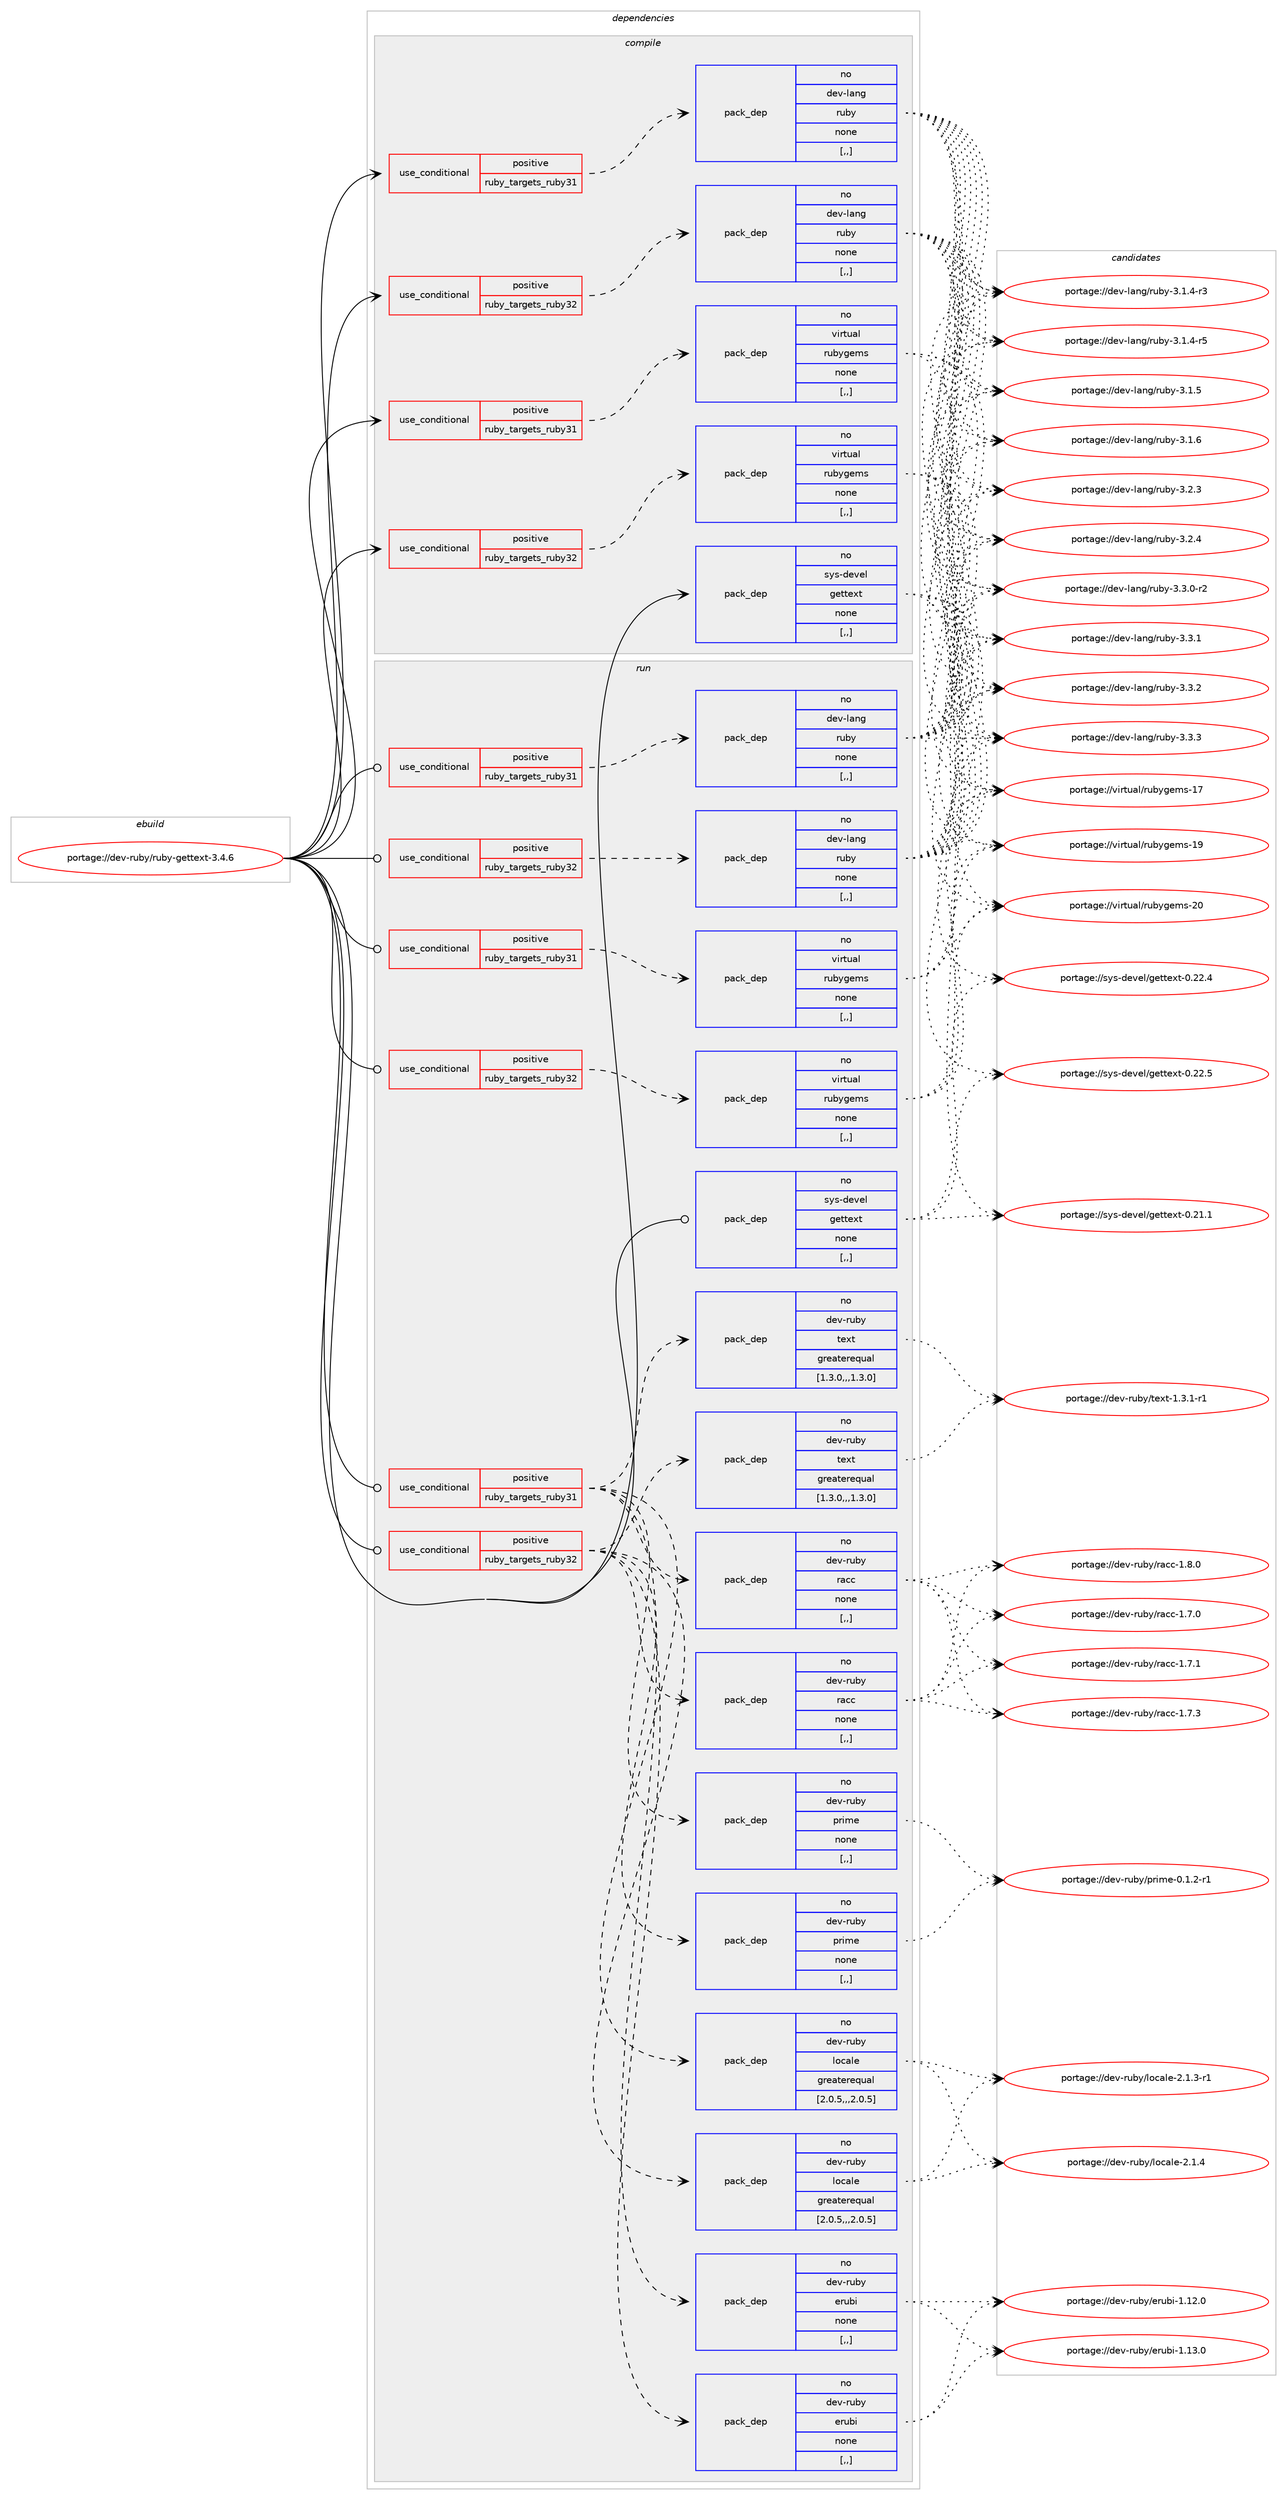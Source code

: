 digraph prolog {

# *************
# Graph options
# *************

newrank=true;
concentrate=true;
compound=true;
graph [rankdir=LR,fontname=Helvetica,fontsize=10,ranksep=1.5];#, ranksep=2.5, nodesep=0.2];
edge  [arrowhead=vee];
node  [fontname=Helvetica,fontsize=10];

# **********
# The ebuild
# **********

subgraph cluster_leftcol {
color=gray;
rank=same;
label=<<i>ebuild</i>>;
id [label="portage://dev-ruby/ruby-gettext-3.4.6", color=red, width=4, href="../dev-ruby/ruby-gettext-3.4.6.svg"];
}

# ****************
# The dependencies
# ****************

subgraph cluster_midcol {
color=gray;
label=<<i>dependencies</i>>;
subgraph cluster_compile {
fillcolor="#eeeeee";
style=filled;
label=<<i>compile</i>>;
subgraph cond54012 {
dependency196490 [label=<<TABLE BORDER="0" CELLBORDER="1" CELLSPACING="0" CELLPADDING="4"><TR><TD ROWSPAN="3" CELLPADDING="10">use_conditional</TD></TR><TR><TD>positive</TD></TR><TR><TD>ruby_targets_ruby31</TD></TR></TABLE>>, shape=none, color=red];
subgraph pack141111 {
dependency196491 [label=<<TABLE BORDER="0" CELLBORDER="1" CELLSPACING="0" CELLPADDING="4" WIDTH="220"><TR><TD ROWSPAN="6" CELLPADDING="30">pack_dep</TD></TR><TR><TD WIDTH="110">no</TD></TR><TR><TD>dev-lang</TD></TR><TR><TD>ruby</TD></TR><TR><TD>none</TD></TR><TR><TD>[,,]</TD></TR></TABLE>>, shape=none, color=blue];
}
dependency196490:e -> dependency196491:w [weight=20,style="dashed",arrowhead="vee"];
}
id:e -> dependency196490:w [weight=20,style="solid",arrowhead="vee"];
subgraph cond54013 {
dependency196492 [label=<<TABLE BORDER="0" CELLBORDER="1" CELLSPACING="0" CELLPADDING="4"><TR><TD ROWSPAN="3" CELLPADDING="10">use_conditional</TD></TR><TR><TD>positive</TD></TR><TR><TD>ruby_targets_ruby31</TD></TR></TABLE>>, shape=none, color=red];
subgraph pack141112 {
dependency196493 [label=<<TABLE BORDER="0" CELLBORDER="1" CELLSPACING="0" CELLPADDING="4" WIDTH="220"><TR><TD ROWSPAN="6" CELLPADDING="30">pack_dep</TD></TR><TR><TD WIDTH="110">no</TD></TR><TR><TD>virtual</TD></TR><TR><TD>rubygems</TD></TR><TR><TD>none</TD></TR><TR><TD>[,,]</TD></TR></TABLE>>, shape=none, color=blue];
}
dependency196492:e -> dependency196493:w [weight=20,style="dashed",arrowhead="vee"];
}
id:e -> dependency196492:w [weight=20,style="solid",arrowhead="vee"];
subgraph cond54014 {
dependency196494 [label=<<TABLE BORDER="0" CELLBORDER="1" CELLSPACING="0" CELLPADDING="4"><TR><TD ROWSPAN="3" CELLPADDING="10">use_conditional</TD></TR><TR><TD>positive</TD></TR><TR><TD>ruby_targets_ruby32</TD></TR></TABLE>>, shape=none, color=red];
subgraph pack141113 {
dependency196495 [label=<<TABLE BORDER="0" CELLBORDER="1" CELLSPACING="0" CELLPADDING="4" WIDTH="220"><TR><TD ROWSPAN="6" CELLPADDING="30">pack_dep</TD></TR><TR><TD WIDTH="110">no</TD></TR><TR><TD>dev-lang</TD></TR><TR><TD>ruby</TD></TR><TR><TD>none</TD></TR><TR><TD>[,,]</TD></TR></TABLE>>, shape=none, color=blue];
}
dependency196494:e -> dependency196495:w [weight=20,style="dashed",arrowhead="vee"];
}
id:e -> dependency196494:w [weight=20,style="solid",arrowhead="vee"];
subgraph cond54015 {
dependency196496 [label=<<TABLE BORDER="0" CELLBORDER="1" CELLSPACING="0" CELLPADDING="4"><TR><TD ROWSPAN="3" CELLPADDING="10">use_conditional</TD></TR><TR><TD>positive</TD></TR><TR><TD>ruby_targets_ruby32</TD></TR></TABLE>>, shape=none, color=red];
subgraph pack141114 {
dependency196497 [label=<<TABLE BORDER="0" CELLBORDER="1" CELLSPACING="0" CELLPADDING="4" WIDTH="220"><TR><TD ROWSPAN="6" CELLPADDING="30">pack_dep</TD></TR><TR><TD WIDTH="110">no</TD></TR><TR><TD>virtual</TD></TR><TR><TD>rubygems</TD></TR><TR><TD>none</TD></TR><TR><TD>[,,]</TD></TR></TABLE>>, shape=none, color=blue];
}
dependency196496:e -> dependency196497:w [weight=20,style="dashed",arrowhead="vee"];
}
id:e -> dependency196496:w [weight=20,style="solid",arrowhead="vee"];
subgraph pack141115 {
dependency196498 [label=<<TABLE BORDER="0" CELLBORDER="1" CELLSPACING="0" CELLPADDING="4" WIDTH="220"><TR><TD ROWSPAN="6" CELLPADDING="30">pack_dep</TD></TR><TR><TD WIDTH="110">no</TD></TR><TR><TD>sys-devel</TD></TR><TR><TD>gettext</TD></TR><TR><TD>none</TD></TR><TR><TD>[,,]</TD></TR></TABLE>>, shape=none, color=blue];
}
id:e -> dependency196498:w [weight=20,style="solid",arrowhead="vee"];
}
subgraph cluster_compileandrun {
fillcolor="#eeeeee";
style=filled;
label=<<i>compile and run</i>>;
}
subgraph cluster_run {
fillcolor="#eeeeee";
style=filled;
label=<<i>run</i>>;
subgraph cond54016 {
dependency196499 [label=<<TABLE BORDER="0" CELLBORDER="1" CELLSPACING="0" CELLPADDING="4"><TR><TD ROWSPAN="3" CELLPADDING="10">use_conditional</TD></TR><TR><TD>positive</TD></TR><TR><TD>ruby_targets_ruby31</TD></TR></TABLE>>, shape=none, color=red];
subgraph pack141116 {
dependency196500 [label=<<TABLE BORDER="0" CELLBORDER="1" CELLSPACING="0" CELLPADDING="4" WIDTH="220"><TR><TD ROWSPAN="6" CELLPADDING="30">pack_dep</TD></TR><TR><TD WIDTH="110">no</TD></TR><TR><TD>dev-lang</TD></TR><TR><TD>ruby</TD></TR><TR><TD>none</TD></TR><TR><TD>[,,]</TD></TR></TABLE>>, shape=none, color=blue];
}
dependency196499:e -> dependency196500:w [weight=20,style="dashed",arrowhead="vee"];
}
id:e -> dependency196499:w [weight=20,style="solid",arrowhead="odot"];
subgraph cond54017 {
dependency196501 [label=<<TABLE BORDER="0" CELLBORDER="1" CELLSPACING="0" CELLPADDING="4"><TR><TD ROWSPAN="3" CELLPADDING="10">use_conditional</TD></TR><TR><TD>positive</TD></TR><TR><TD>ruby_targets_ruby31</TD></TR></TABLE>>, shape=none, color=red];
subgraph pack141117 {
dependency196502 [label=<<TABLE BORDER="0" CELLBORDER="1" CELLSPACING="0" CELLPADDING="4" WIDTH="220"><TR><TD ROWSPAN="6" CELLPADDING="30">pack_dep</TD></TR><TR><TD WIDTH="110">no</TD></TR><TR><TD>dev-ruby</TD></TR><TR><TD>erubi</TD></TR><TR><TD>none</TD></TR><TR><TD>[,,]</TD></TR></TABLE>>, shape=none, color=blue];
}
dependency196501:e -> dependency196502:w [weight=20,style="dashed",arrowhead="vee"];
subgraph pack141118 {
dependency196503 [label=<<TABLE BORDER="0" CELLBORDER="1" CELLSPACING="0" CELLPADDING="4" WIDTH="220"><TR><TD ROWSPAN="6" CELLPADDING="30">pack_dep</TD></TR><TR><TD WIDTH="110">no</TD></TR><TR><TD>dev-ruby</TD></TR><TR><TD>locale</TD></TR><TR><TD>greaterequal</TD></TR><TR><TD>[2.0.5,,,2.0.5]</TD></TR></TABLE>>, shape=none, color=blue];
}
dependency196501:e -> dependency196503:w [weight=20,style="dashed",arrowhead="vee"];
subgraph pack141119 {
dependency196504 [label=<<TABLE BORDER="0" CELLBORDER="1" CELLSPACING="0" CELLPADDING="4" WIDTH="220"><TR><TD ROWSPAN="6" CELLPADDING="30">pack_dep</TD></TR><TR><TD WIDTH="110">no</TD></TR><TR><TD>dev-ruby</TD></TR><TR><TD>prime</TD></TR><TR><TD>none</TD></TR><TR><TD>[,,]</TD></TR></TABLE>>, shape=none, color=blue];
}
dependency196501:e -> dependency196504:w [weight=20,style="dashed",arrowhead="vee"];
subgraph pack141120 {
dependency196505 [label=<<TABLE BORDER="0" CELLBORDER="1" CELLSPACING="0" CELLPADDING="4" WIDTH="220"><TR><TD ROWSPAN="6" CELLPADDING="30">pack_dep</TD></TR><TR><TD WIDTH="110">no</TD></TR><TR><TD>dev-ruby</TD></TR><TR><TD>racc</TD></TR><TR><TD>none</TD></TR><TR><TD>[,,]</TD></TR></TABLE>>, shape=none, color=blue];
}
dependency196501:e -> dependency196505:w [weight=20,style="dashed",arrowhead="vee"];
subgraph pack141121 {
dependency196506 [label=<<TABLE BORDER="0" CELLBORDER="1" CELLSPACING="0" CELLPADDING="4" WIDTH="220"><TR><TD ROWSPAN="6" CELLPADDING="30">pack_dep</TD></TR><TR><TD WIDTH="110">no</TD></TR><TR><TD>dev-ruby</TD></TR><TR><TD>text</TD></TR><TR><TD>greaterequal</TD></TR><TR><TD>[1.3.0,,,1.3.0]</TD></TR></TABLE>>, shape=none, color=blue];
}
dependency196501:e -> dependency196506:w [weight=20,style="dashed",arrowhead="vee"];
}
id:e -> dependency196501:w [weight=20,style="solid",arrowhead="odot"];
subgraph cond54018 {
dependency196507 [label=<<TABLE BORDER="0" CELLBORDER="1" CELLSPACING="0" CELLPADDING="4"><TR><TD ROWSPAN="3" CELLPADDING="10">use_conditional</TD></TR><TR><TD>positive</TD></TR><TR><TD>ruby_targets_ruby31</TD></TR></TABLE>>, shape=none, color=red];
subgraph pack141122 {
dependency196508 [label=<<TABLE BORDER="0" CELLBORDER="1" CELLSPACING="0" CELLPADDING="4" WIDTH="220"><TR><TD ROWSPAN="6" CELLPADDING="30">pack_dep</TD></TR><TR><TD WIDTH="110">no</TD></TR><TR><TD>virtual</TD></TR><TR><TD>rubygems</TD></TR><TR><TD>none</TD></TR><TR><TD>[,,]</TD></TR></TABLE>>, shape=none, color=blue];
}
dependency196507:e -> dependency196508:w [weight=20,style="dashed",arrowhead="vee"];
}
id:e -> dependency196507:w [weight=20,style="solid",arrowhead="odot"];
subgraph cond54019 {
dependency196509 [label=<<TABLE BORDER="0" CELLBORDER="1" CELLSPACING="0" CELLPADDING="4"><TR><TD ROWSPAN="3" CELLPADDING="10">use_conditional</TD></TR><TR><TD>positive</TD></TR><TR><TD>ruby_targets_ruby32</TD></TR></TABLE>>, shape=none, color=red];
subgraph pack141123 {
dependency196510 [label=<<TABLE BORDER="0" CELLBORDER="1" CELLSPACING="0" CELLPADDING="4" WIDTH="220"><TR><TD ROWSPAN="6" CELLPADDING="30">pack_dep</TD></TR><TR><TD WIDTH="110">no</TD></TR><TR><TD>dev-lang</TD></TR><TR><TD>ruby</TD></TR><TR><TD>none</TD></TR><TR><TD>[,,]</TD></TR></TABLE>>, shape=none, color=blue];
}
dependency196509:e -> dependency196510:w [weight=20,style="dashed",arrowhead="vee"];
}
id:e -> dependency196509:w [weight=20,style="solid",arrowhead="odot"];
subgraph cond54020 {
dependency196511 [label=<<TABLE BORDER="0" CELLBORDER="1" CELLSPACING="0" CELLPADDING="4"><TR><TD ROWSPAN="3" CELLPADDING="10">use_conditional</TD></TR><TR><TD>positive</TD></TR><TR><TD>ruby_targets_ruby32</TD></TR></TABLE>>, shape=none, color=red];
subgraph pack141124 {
dependency196512 [label=<<TABLE BORDER="0" CELLBORDER="1" CELLSPACING="0" CELLPADDING="4" WIDTH="220"><TR><TD ROWSPAN="6" CELLPADDING="30">pack_dep</TD></TR><TR><TD WIDTH="110">no</TD></TR><TR><TD>dev-ruby</TD></TR><TR><TD>erubi</TD></TR><TR><TD>none</TD></TR><TR><TD>[,,]</TD></TR></TABLE>>, shape=none, color=blue];
}
dependency196511:e -> dependency196512:w [weight=20,style="dashed",arrowhead="vee"];
subgraph pack141125 {
dependency196513 [label=<<TABLE BORDER="0" CELLBORDER="1" CELLSPACING="0" CELLPADDING="4" WIDTH="220"><TR><TD ROWSPAN="6" CELLPADDING="30">pack_dep</TD></TR><TR><TD WIDTH="110">no</TD></TR><TR><TD>dev-ruby</TD></TR><TR><TD>locale</TD></TR><TR><TD>greaterequal</TD></TR><TR><TD>[2.0.5,,,2.0.5]</TD></TR></TABLE>>, shape=none, color=blue];
}
dependency196511:e -> dependency196513:w [weight=20,style="dashed",arrowhead="vee"];
subgraph pack141126 {
dependency196514 [label=<<TABLE BORDER="0" CELLBORDER="1" CELLSPACING="0" CELLPADDING="4" WIDTH="220"><TR><TD ROWSPAN="6" CELLPADDING="30">pack_dep</TD></TR><TR><TD WIDTH="110">no</TD></TR><TR><TD>dev-ruby</TD></TR><TR><TD>prime</TD></TR><TR><TD>none</TD></TR><TR><TD>[,,]</TD></TR></TABLE>>, shape=none, color=blue];
}
dependency196511:e -> dependency196514:w [weight=20,style="dashed",arrowhead="vee"];
subgraph pack141127 {
dependency196515 [label=<<TABLE BORDER="0" CELLBORDER="1" CELLSPACING="0" CELLPADDING="4" WIDTH="220"><TR><TD ROWSPAN="6" CELLPADDING="30">pack_dep</TD></TR><TR><TD WIDTH="110">no</TD></TR><TR><TD>dev-ruby</TD></TR><TR><TD>racc</TD></TR><TR><TD>none</TD></TR><TR><TD>[,,]</TD></TR></TABLE>>, shape=none, color=blue];
}
dependency196511:e -> dependency196515:w [weight=20,style="dashed",arrowhead="vee"];
subgraph pack141128 {
dependency196516 [label=<<TABLE BORDER="0" CELLBORDER="1" CELLSPACING="0" CELLPADDING="4" WIDTH="220"><TR><TD ROWSPAN="6" CELLPADDING="30">pack_dep</TD></TR><TR><TD WIDTH="110">no</TD></TR><TR><TD>dev-ruby</TD></TR><TR><TD>text</TD></TR><TR><TD>greaterequal</TD></TR><TR><TD>[1.3.0,,,1.3.0]</TD></TR></TABLE>>, shape=none, color=blue];
}
dependency196511:e -> dependency196516:w [weight=20,style="dashed",arrowhead="vee"];
}
id:e -> dependency196511:w [weight=20,style="solid",arrowhead="odot"];
subgraph cond54021 {
dependency196517 [label=<<TABLE BORDER="0" CELLBORDER="1" CELLSPACING="0" CELLPADDING="4"><TR><TD ROWSPAN="3" CELLPADDING="10">use_conditional</TD></TR><TR><TD>positive</TD></TR><TR><TD>ruby_targets_ruby32</TD></TR></TABLE>>, shape=none, color=red];
subgraph pack141129 {
dependency196518 [label=<<TABLE BORDER="0" CELLBORDER="1" CELLSPACING="0" CELLPADDING="4" WIDTH="220"><TR><TD ROWSPAN="6" CELLPADDING="30">pack_dep</TD></TR><TR><TD WIDTH="110">no</TD></TR><TR><TD>virtual</TD></TR><TR><TD>rubygems</TD></TR><TR><TD>none</TD></TR><TR><TD>[,,]</TD></TR></TABLE>>, shape=none, color=blue];
}
dependency196517:e -> dependency196518:w [weight=20,style="dashed",arrowhead="vee"];
}
id:e -> dependency196517:w [weight=20,style="solid",arrowhead="odot"];
subgraph pack141130 {
dependency196519 [label=<<TABLE BORDER="0" CELLBORDER="1" CELLSPACING="0" CELLPADDING="4" WIDTH="220"><TR><TD ROWSPAN="6" CELLPADDING="30">pack_dep</TD></TR><TR><TD WIDTH="110">no</TD></TR><TR><TD>sys-devel</TD></TR><TR><TD>gettext</TD></TR><TR><TD>none</TD></TR><TR><TD>[,,]</TD></TR></TABLE>>, shape=none, color=blue];
}
id:e -> dependency196519:w [weight=20,style="solid",arrowhead="odot"];
}
}

# **************
# The candidates
# **************

subgraph cluster_choices {
rank=same;
color=gray;
label=<<i>candidates</i>>;

subgraph choice141111 {
color=black;
nodesep=1;
choice100101118451089711010347114117981214551464946524511451 [label="portage://dev-lang/ruby-3.1.4-r3", color=red, width=4,href="../dev-lang/ruby-3.1.4-r3.svg"];
choice100101118451089711010347114117981214551464946524511453 [label="portage://dev-lang/ruby-3.1.4-r5", color=red, width=4,href="../dev-lang/ruby-3.1.4-r5.svg"];
choice10010111845108971101034711411798121455146494653 [label="portage://dev-lang/ruby-3.1.5", color=red, width=4,href="../dev-lang/ruby-3.1.5.svg"];
choice10010111845108971101034711411798121455146494654 [label="portage://dev-lang/ruby-3.1.6", color=red, width=4,href="../dev-lang/ruby-3.1.6.svg"];
choice10010111845108971101034711411798121455146504651 [label="portage://dev-lang/ruby-3.2.3", color=red, width=4,href="../dev-lang/ruby-3.2.3.svg"];
choice10010111845108971101034711411798121455146504652 [label="portage://dev-lang/ruby-3.2.4", color=red, width=4,href="../dev-lang/ruby-3.2.4.svg"];
choice100101118451089711010347114117981214551465146484511450 [label="portage://dev-lang/ruby-3.3.0-r2", color=red, width=4,href="../dev-lang/ruby-3.3.0-r2.svg"];
choice10010111845108971101034711411798121455146514649 [label="portage://dev-lang/ruby-3.3.1", color=red, width=4,href="../dev-lang/ruby-3.3.1.svg"];
choice10010111845108971101034711411798121455146514650 [label="portage://dev-lang/ruby-3.3.2", color=red, width=4,href="../dev-lang/ruby-3.3.2.svg"];
choice10010111845108971101034711411798121455146514651 [label="portage://dev-lang/ruby-3.3.3", color=red, width=4,href="../dev-lang/ruby-3.3.3.svg"];
dependency196491:e -> choice100101118451089711010347114117981214551464946524511451:w [style=dotted,weight="100"];
dependency196491:e -> choice100101118451089711010347114117981214551464946524511453:w [style=dotted,weight="100"];
dependency196491:e -> choice10010111845108971101034711411798121455146494653:w [style=dotted,weight="100"];
dependency196491:e -> choice10010111845108971101034711411798121455146494654:w [style=dotted,weight="100"];
dependency196491:e -> choice10010111845108971101034711411798121455146504651:w [style=dotted,weight="100"];
dependency196491:e -> choice10010111845108971101034711411798121455146504652:w [style=dotted,weight="100"];
dependency196491:e -> choice100101118451089711010347114117981214551465146484511450:w [style=dotted,weight="100"];
dependency196491:e -> choice10010111845108971101034711411798121455146514649:w [style=dotted,weight="100"];
dependency196491:e -> choice10010111845108971101034711411798121455146514650:w [style=dotted,weight="100"];
dependency196491:e -> choice10010111845108971101034711411798121455146514651:w [style=dotted,weight="100"];
}
subgraph choice141112 {
color=black;
nodesep=1;
choice118105114116117971084711411798121103101109115454955 [label="portage://virtual/rubygems-17", color=red, width=4,href="../virtual/rubygems-17.svg"];
choice118105114116117971084711411798121103101109115454957 [label="portage://virtual/rubygems-19", color=red, width=4,href="../virtual/rubygems-19.svg"];
choice118105114116117971084711411798121103101109115455048 [label="portage://virtual/rubygems-20", color=red, width=4,href="../virtual/rubygems-20.svg"];
dependency196493:e -> choice118105114116117971084711411798121103101109115454955:w [style=dotted,weight="100"];
dependency196493:e -> choice118105114116117971084711411798121103101109115454957:w [style=dotted,weight="100"];
dependency196493:e -> choice118105114116117971084711411798121103101109115455048:w [style=dotted,weight="100"];
}
subgraph choice141113 {
color=black;
nodesep=1;
choice100101118451089711010347114117981214551464946524511451 [label="portage://dev-lang/ruby-3.1.4-r3", color=red, width=4,href="../dev-lang/ruby-3.1.4-r3.svg"];
choice100101118451089711010347114117981214551464946524511453 [label="portage://dev-lang/ruby-3.1.4-r5", color=red, width=4,href="../dev-lang/ruby-3.1.4-r5.svg"];
choice10010111845108971101034711411798121455146494653 [label="portage://dev-lang/ruby-3.1.5", color=red, width=4,href="../dev-lang/ruby-3.1.5.svg"];
choice10010111845108971101034711411798121455146494654 [label="portage://dev-lang/ruby-3.1.6", color=red, width=4,href="../dev-lang/ruby-3.1.6.svg"];
choice10010111845108971101034711411798121455146504651 [label="portage://dev-lang/ruby-3.2.3", color=red, width=4,href="../dev-lang/ruby-3.2.3.svg"];
choice10010111845108971101034711411798121455146504652 [label="portage://dev-lang/ruby-3.2.4", color=red, width=4,href="../dev-lang/ruby-3.2.4.svg"];
choice100101118451089711010347114117981214551465146484511450 [label="portage://dev-lang/ruby-3.3.0-r2", color=red, width=4,href="../dev-lang/ruby-3.3.0-r2.svg"];
choice10010111845108971101034711411798121455146514649 [label="portage://dev-lang/ruby-3.3.1", color=red, width=4,href="../dev-lang/ruby-3.3.1.svg"];
choice10010111845108971101034711411798121455146514650 [label="portage://dev-lang/ruby-3.3.2", color=red, width=4,href="../dev-lang/ruby-3.3.2.svg"];
choice10010111845108971101034711411798121455146514651 [label="portage://dev-lang/ruby-3.3.3", color=red, width=4,href="../dev-lang/ruby-3.3.3.svg"];
dependency196495:e -> choice100101118451089711010347114117981214551464946524511451:w [style=dotted,weight="100"];
dependency196495:e -> choice100101118451089711010347114117981214551464946524511453:w [style=dotted,weight="100"];
dependency196495:e -> choice10010111845108971101034711411798121455146494653:w [style=dotted,weight="100"];
dependency196495:e -> choice10010111845108971101034711411798121455146494654:w [style=dotted,weight="100"];
dependency196495:e -> choice10010111845108971101034711411798121455146504651:w [style=dotted,weight="100"];
dependency196495:e -> choice10010111845108971101034711411798121455146504652:w [style=dotted,weight="100"];
dependency196495:e -> choice100101118451089711010347114117981214551465146484511450:w [style=dotted,weight="100"];
dependency196495:e -> choice10010111845108971101034711411798121455146514649:w [style=dotted,weight="100"];
dependency196495:e -> choice10010111845108971101034711411798121455146514650:w [style=dotted,weight="100"];
dependency196495:e -> choice10010111845108971101034711411798121455146514651:w [style=dotted,weight="100"];
}
subgraph choice141114 {
color=black;
nodesep=1;
choice118105114116117971084711411798121103101109115454955 [label="portage://virtual/rubygems-17", color=red, width=4,href="../virtual/rubygems-17.svg"];
choice118105114116117971084711411798121103101109115454957 [label="portage://virtual/rubygems-19", color=red, width=4,href="../virtual/rubygems-19.svg"];
choice118105114116117971084711411798121103101109115455048 [label="portage://virtual/rubygems-20", color=red, width=4,href="../virtual/rubygems-20.svg"];
dependency196497:e -> choice118105114116117971084711411798121103101109115454955:w [style=dotted,weight="100"];
dependency196497:e -> choice118105114116117971084711411798121103101109115454957:w [style=dotted,weight="100"];
dependency196497:e -> choice118105114116117971084711411798121103101109115455048:w [style=dotted,weight="100"];
}
subgraph choice141115 {
color=black;
nodesep=1;
choice115121115451001011181011084710310111611610112011645484650494649 [label="portage://sys-devel/gettext-0.21.1", color=red, width=4,href="../sys-devel/gettext-0.21.1.svg"];
choice115121115451001011181011084710310111611610112011645484650504652 [label="portage://sys-devel/gettext-0.22.4", color=red, width=4,href="../sys-devel/gettext-0.22.4.svg"];
choice115121115451001011181011084710310111611610112011645484650504653 [label="portage://sys-devel/gettext-0.22.5", color=red, width=4,href="../sys-devel/gettext-0.22.5.svg"];
dependency196498:e -> choice115121115451001011181011084710310111611610112011645484650494649:w [style=dotted,weight="100"];
dependency196498:e -> choice115121115451001011181011084710310111611610112011645484650504652:w [style=dotted,weight="100"];
dependency196498:e -> choice115121115451001011181011084710310111611610112011645484650504653:w [style=dotted,weight="100"];
}
subgraph choice141116 {
color=black;
nodesep=1;
choice100101118451089711010347114117981214551464946524511451 [label="portage://dev-lang/ruby-3.1.4-r3", color=red, width=4,href="../dev-lang/ruby-3.1.4-r3.svg"];
choice100101118451089711010347114117981214551464946524511453 [label="portage://dev-lang/ruby-3.1.4-r5", color=red, width=4,href="../dev-lang/ruby-3.1.4-r5.svg"];
choice10010111845108971101034711411798121455146494653 [label="portage://dev-lang/ruby-3.1.5", color=red, width=4,href="../dev-lang/ruby-3.1.5.svg"];
choice10010111845108971101034711411798121455146494654 [label="portage://dev-lang/ruby-3.1.6", color=red, width=4,href="../dev-lang/ruby-3.1.6.svg"];
choice10010111845108971101034711411798121455146504651 [label="portage://dev-lang/ruby-3.2.3", color=red, width=4,href="../dev-lang/ruby-3.2.3.svg"];
choice10010111845108971101034711411798121455146504652 [label="portage://dev-lang/ruby-3.2.4", color=red, width=4,href="../dev-lang/ruby-3.2.4.svg"];
choice100101118451089711010347114117981214551465146484511450 [label="portage://dev-lang/ruby-3.3.0-r2", color=red, width=4,href="../dev-lang/ruby-3.3.0-r2.svg"];
choice10010111845108971101034711411798121455146514649 [label="portage://dev-lang/ruby-3.3.1", color=red, width=4,href="../dev-lang/ruby-3.3.1.svg"];
choice10010111845108971101034711411798121455146514650 [label="portage://dev-lang/ruby-3.3.2", color=red, width=4,href="../dev-lang/ruby-3.3.2.svg"];
choice10010111845108971101034711411798121455146514651 [label="portage://dev-lang/ruby-3.3.3", color=red, width=4,href="../dev-lang/ruby-3.3.3.svg"];
dependency196500:e -> choice100101118451089711010347114117981214551464946524511451:w [style=dotted,weight="100"];
dependency196500:e -> choice100101118451089711010347114117981214551464946524511453:w [style=dotted,weight="100"];
dependency196500:e -> choice10010111845108971101034711411798121455146494653:w [style=dotted,weight="100"];
dependency196500:e -> choice10010111845108971101034711411798121455146494654:w [style=dotted,weight="100"];
dependency196500:e -> choice10010111845108971101034711411798121455146504651:w [style=dotted,weight="100"];
dependency196500:e -> choice10010111845108971101034711411798121455146504652:w [style=dotted,weight="100"];
dependency196500:e -> choice100101118451089711010347114117981214551465146484511450:w [style=dotted,weight="100"];
dependency196500:e -> choice10010111845108971101034711411798121455146514649:w [style=dotted,weight="100"];
dependency196500:e -> choice10010111845108971101034711411798121455146514650:w [style=dotted,weight="100"];
dependency196500:e -> choice10010111845108971101034711411798121455146514651:w [style=dotted,weight="100"];
}
subgraph choice141117 {
color=black;
nodesep=1;
choice1001011184511411798121471011141179810545494649504648 [label="portage://dev-ruby/erubi-1.12.0", color=red, width=4,href="../dev-ruby/erubi-1.12.0.svg"];
choice1001011184511411798121471011141179810545494649514648 [label="portage://dev-ruby/erubi-1.13.0", color=red, width=4,href="../dev-ruby/erubi-1.13.0.svg"];
dependency196502:e -> choice1001011184511411798121471011141179810545494649504648:w [style=dotted,weight="100"];
dependency196502:e -> choice1001011184511411798121471011141179810545494649514648:w [style=dotted,weight="100"];
}
subgraph choice141118 {
color=black;
nodesep=1;
choice10010111845114117981214710811199971081014550464946514511449 [label="portage://dev-ruby/locale-2.1.3-r1", color=red, width=4,href="../dev-ruby/locale-2.1.3-r1.svg"];
choice1001011184511411798121471081119997108101455046494652 [label="portage://dev-ruby/locale-2.1.4", color=red, width=4,href="../dev-ruby/locale-2.1.4.svg"];
dependency196503:e -> choice10010111845114117981214710811199971081014550464946514511449:w [style=dotted,weight="100"];
dependency196503:e -> choice1001011184511411798121471081119997108101455046494652:w [style=dotted,weight="100"];
}
subgraph choice141119 {
color=black;
nodesep=1;
choice1001011184511411798121471121141051091014548464946504511449 [label="portage://dev-ruby/prime-0.1.2-r1", color=red, width=4,href="../dev-ruby/prime-0.1.2-r1.svg"];
dependency196504:e -> choice1001011184511411798121471121141051091014548464946504511449:w [style=dotted,weight="100"];
}
subgraph choice141120 {
color=black;
nodesep=1;
choice100101118451141179812147114979999454946554648 [label="portage://dev-ruby/racc-1.7.0", color=red, width=4,href="../dev-ruby/racc-1.7.0.svg"];
choice100101118451141179812147114979999454946554649 [label="portage://dev-ruby/racc-1.7.1", color=red, width=4,href="../dev-ruby/racc-1.7.1.svg"];
choice100101118451141179812147114979999454946554651 [label="portage://dev-ruby/racc-1.7.3", color=red, width=4,href="../dev-ruby/racc-1.7.3.svg"];
choice100101118451141179812147114979999454946564648 [label="portage://dev-ruby/racc-1.8.0", color=red, width=4,href="../dev-ruby/racc-1.8.0.svg"];
dependency196505:e -> choice100101118451141179812147114979999454946554648:w [style=dotted,weight="100"];
dependency196505:e -> choice100101118451141179812147114979999454946554649:w [style=dotted,weight="100"];
dependency196505:e -> choice100101118451141179812147114979999454946554651:w [style=dotted,weight="100"];
dependency196505:e -> choice100101118451141179812147114979999454946564648:w [style=dotted,weight="100"];
}
subgraph choice141121 {
color=black;
nodesep=1;
choice1001011184511411798121471161011201164549465146494511449 [label="portage://dev-ruby/text-1.3.1-r1", color=red, width=4,href="../dev-ruby/text-1.3.1-r1.svg"];
dependency196506:e -> choice1001011184511411798121471161011201164549465146494511449:w [style=dotted,weight="100"];
}
subgraph choice141122 {
color=black;
nodesep=1;
choice118105114116117971084711411798121103101109115454955 [label="portage://virtual/rubygems-17", color=red, width=4,href="../virtual/rubygems-17.svg"];
choice118105114116117971084711411798121103101109115454957 [label="portage://virtual/rubygems-19", color=red, width=4,href="../virtual/rubygems-19.svg"];
choice118105114116117971084711411798121103101109115455048 [label="portage://virtual/rubygems-20", color=red, width=4,href="../virtual/rubygems-20.svg"];
dependency196508:e -> choice118105114116117971084711411798121103101109115454955:w [style=dotted,weight="100"];
dependency196508:e -> choice118105114116117971084711411798121103101109115454957:w [style=dotted,weight="100"];
dependency196508:e -> choice118105114116117971084711411798121103101109115455048:w [style=dotted,weight="100"];
}
subgraph choice141123 {
color=black;
nodesep=1;
choice100101118451089711010347114117981214551464946524511451 [label="portage://dev-lang/ruby-3.1.4-r3", color=red, width=4,href="../dev-lang/ruby-3.1.4-r3.svg"];
choice100101118451089711010347114117981214551464946524511453 [label="portage://dev-lang/ruby-3.1.4-r5", color=red, width=4,href="../dev-lang/ruby-3.1.4-r5.svg"];
choice10010111845108971101034711411798121455146494653 [label="portage://dev-lang/ruby-3.1.5", color=red, width=4,href="../dev-lang/ruby-3.1.5.svg"];
choice10010111845108971101034711411798121455146494654 [label="portage://dev-lang/ruby-3.1.6", color=red, width=4,href="../dev-lang/ruby-3.1.6.svg"];
choice10010111845108971101034711411798121455146504651 [label="portage://dev-lang/ruby-3.2.3", color=red, width=4,href="../dev-lang/ruby-3.2.3.svg"];
choice10010111845108971101034711411798121455146504652 [label="portage://dev-lang/ruby-3.2.4", color=red, width=4,href="../dev-lang/ruby-3.2.4.svg"];
choice100101118451089711010347114117981214551465146484511450 [label="portage://dev-lang/ruby-3.3.0-r2", color=red, width=4,href="../dev-lang/ruby-3.3.0-r2.svg"];
choice10010111845108971101034711411798121455146514649 [label="portage://dev-lang/ruby-3.3.1", color=red, width=4,href="../dev-lang/ruby-3.3.1.svg"];
choice10010111845108971101034711411798121455146514650 [label="portage://dev-lang/ruby-3.3.2", color=red, width=4,href="../dev-lang/ruby-3.3.2.svg"];
choice10010111845108971101034711411798121455146514651 [label="portage://dev-lang/ruby-3.3.3", color=red, width=4,href="../dev-lang/ruby-3.3.3.svg"];
dependency196510:e -> choice100101118451089711010347114117981214551464946524511451:w [style=dotted,weight="100"];
dependency196510:e -> choice100101118451089711010347114117981214551464946524511453:w [style=dotted,weight="100"];
dependency196510:e -> choice10010111845108971101034711411798121455146494653:w [style=dotted,weight="100"];
dependency196510:e -> choice10010111845108971101034711411798121455146494654:w [style=dotted,weight="100"];
dependency196510:e -> choice10010111845108971101034711411798121455146504651:w [style=dotted,weight="100"];
dependency196510:e -> choice10010111845108971101034711411798121455146504652:w [style=dotted,weight="100"];
dependency196510:e -> choice100101118451089711010347114117981214551465146484511450:w [style=dotted,weight="100"];
dependency196510:e -> choice10010111845108971101034711411798121455146514649:w [style=dotted,weight="100"];
dependency196510:e -> choice10010111845108971101034711411798121455146514650:w [style=dotted,weight="100"];
dependency196510:e -> choice10010111845108971101034711411798121455146514651:w [style=dotted,weight="100"];
}
subgraph choice141124 {
color=black;
nodesep=1;
choice1001011184511411798121471011141179810545494649504648 [label="portage://dev-ruby/erubi-1.12.0", color=red, width=4,href="../dev-ruby/erubi-1.12.0.svg"];
choice1001011184511411798121471011141179810545494649514648 [label="portage://dev-ruby/erubi-1.13.0", color=red, width=4,href="../dev-ruby/erubi-1.13.0.svg"];
dependency196512:e -> choice1001011184511411798121471011141179810545494649504648:w [style=dotted,weight="100"];
dependency196512:e -> choice1001011184511411798121471011141179810545494649514648:w [style=dotted,weight="100"];
}
subgraph choice141125 {
color=black;
nodesep=1;
choice10010111845114117981214710811199971081014550464946514511449 [label="portage://dev-ruby/locale-2.1.3-r1", color=red, width=4,href="../dev-ruby/locale-2.1.3-r1.svg"];
choice1001011184511411798121471081119997108101455046494652 [label="portage://dev-ruby/locale-2.1.4", color=red, width=4,href="../dev-ruby/locale-2.1.4.svg"];
dependency196513:e -> choice10010111845114117981214710811199971081014550464946514511449:w [style=dotted,weight="100"];
dependency196513:e -> choice1001011184511411798121471081119997108101455046494652:w [style=dotted,weight="100"];
}
subgraph choice141126 {
color=black;
nodesep=1;
choice1001011184511411798121471121141051091014548464946504511449 [label="portage://dev-ruby/prime-0.1.2-r1", color=red, width=4,href="../dev-ruby/prime-0.1.2-r1.svg"];
dependency196514:e -> choice1001011184511411798121471121141051091014548464946504511449:w [style=dotted,weight="100"];
}
subgraph choice141127 {
color=black;
nodesep=1;
choice100101118451141179812147114979999454946554648 [label="portage://dev-ruby/racc-1.7.0", color=red, width=4,href="../dev-ruby/racc-1.7.0.svg"];
choice100101118451141179812147114979999454946554649 [label="portage://dev-ruby/racc-1.7.1", color=red, width=4,href="../dev-ruby/racc-1.7.1.svg"];
choice100101118451141179812147114979999454946554651 [label="portage://dev-ruby/racc-1.7.3", color=red, width=4,href="../dev-ruby/racc-1.7.3.svg"];
choice100101118451141179812147114979999454946564648 [label="portage://dev-ruby/racc-1.8.0", color=red, width=4,href="../dev-ruby/racc-1.8.0.svg"];
dependency196515:e -> choice100101118451141179812147114979999454946554648:w [style=dotted,weight="100"];
dependency196515:e -> choice100101118451141179812147114979999454946554649:w [style=dotted,weight="100"];
dependency196515:e -> choice100101118451141179812147114979999454946554651:w [style=dotted,weight="100"];
dependency196515:e -> choice100101118451141179812147114979999454946564648:w [style=dotted,weight="100"];
}
subgraph choice141128 {
color=black;
nodesep=1;
choice1001011184511411798121471161011201164549465146494511449 [label="portage://dev-ruby/text-1.3.1-r1", color=red, width=4,href="../dev-ruby/text-1.3.1-r1.svg"];
dependency196516:e -> choice1001011184511411798121471161011201164549465146494511449:w [style=dotted,weight="100"];
}
subgraph choice141129 {
color=black;
nodesep=1;
choice118105114116117971084711411798121103101109115454955 [label="portage://virtual/rubygems-17", color=red, width=4,href="../virtual/rubygems-17.svg"];
choice118105114116117971084711411798121103101109115454957 [label="portage://virtual/rubygems-19", color=red, width=4,href="../virtual/rubygems-19.svg"];
choice118105114116117971084711411798121103101109115455048 [label="portage://virtual/rubygems-20", color=red, width=4,href="../virtual/rubygems-20.svg"];
dependency196518:e -> choice118105114116117971084711411798121103101109115454955:w [style=dotted,weight="100"];
dependency196518:e -> choice118105114116117971084711411798121103101109115454957:w [style=dotted,weight="100"];
dependency196518:e -> choice118105114116117971084711411798121103101109115455048:w [style=dotted,weight="100"];
}
subgraph choice141130 {
color=black;
nodesep=1;
choice115121115451001011181011084710310111611610112011645484650494649 [label="portage://sys-devel/gettext-0.21.1", color=red, width=4,href="../sys-devel/gettext-0.21.1.svg"];
choice115121115451001011181011084710310111611610112011645484650504652 [label="portage://sys-devel/gettext-0.22.4", color=red, width=4,href="../sys-devel/gettext-0.22.4.svg"];
choice115121115451001011181011084710310111611610112011645484650504653 [label="portage://sys-devel/gettext-0.22.5", color=red, width=4,href="../sys-devel/gettext-0.22.5.svg"];
dependency196519:e -> choice115121115451001011181011084710310111611610112011645484650494649:w [style=dotted,weight="100"];
dependency196519:e -> choice115121115451001011181011084710310111611610112011645484650504652:w [style=dotted,weight="100"];
dependency196519:e -> choice115121115451001011181011084710310111611610112011645484650504653:w [style=dotted,weight="100"];
}
}

}
